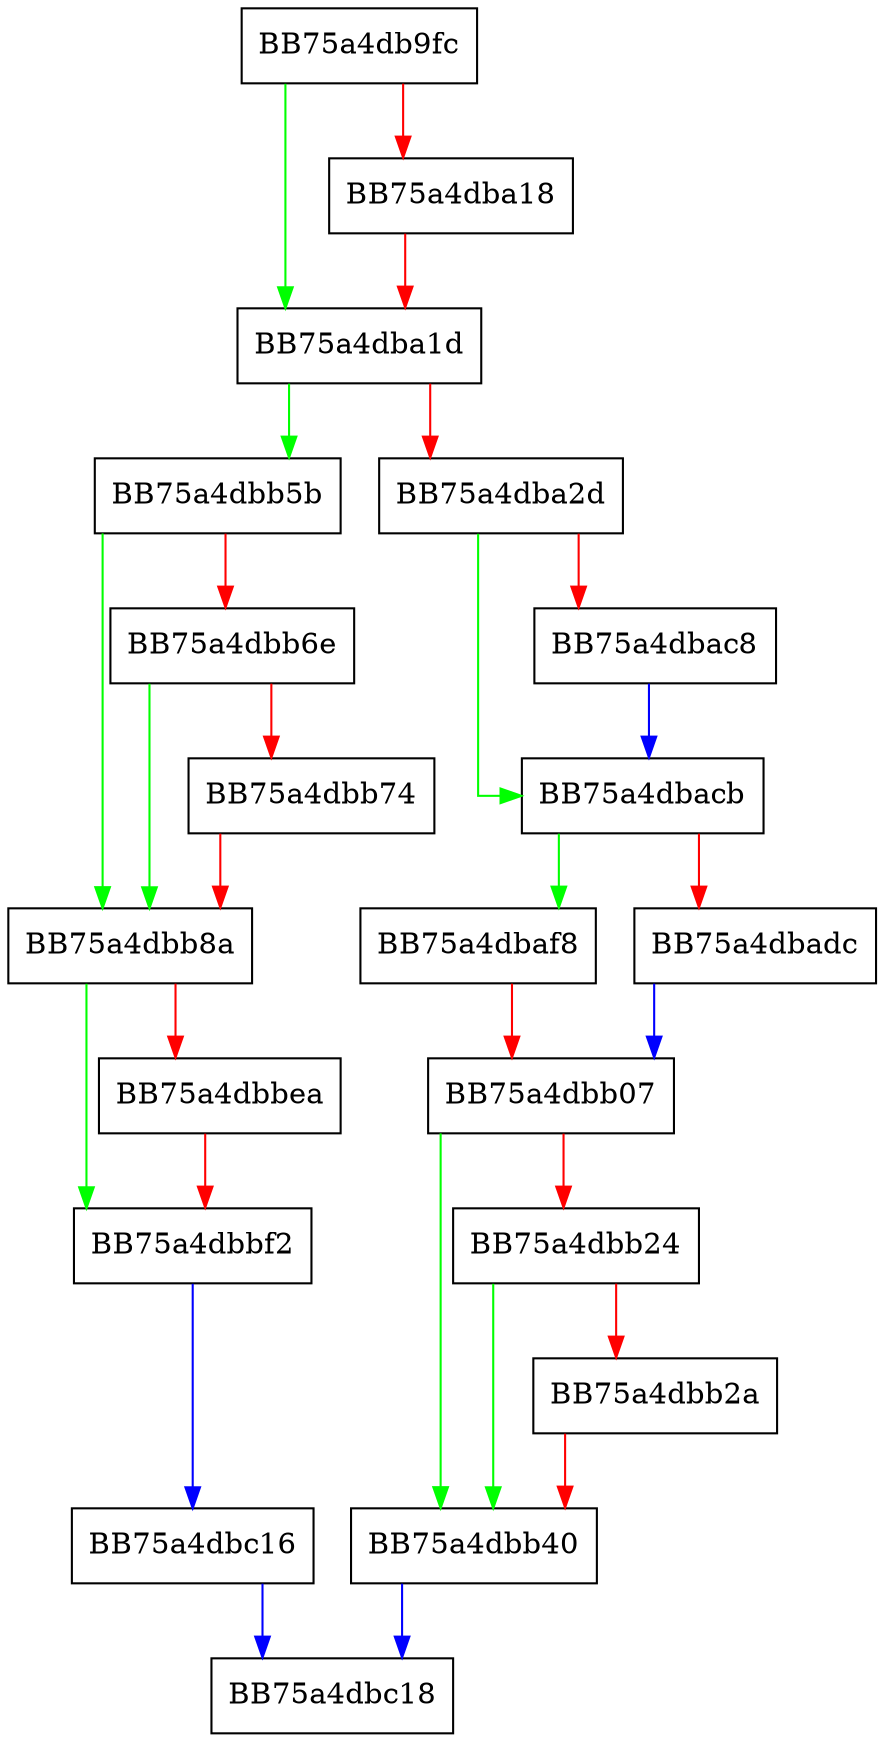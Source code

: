 digraph CreateInstance {
  node [shape="box"];
  graph [splines=ortho];
  BB75a4db9fc -> BB75a4dba1d [color="green"];
  BB75a4db9fc -> BB75a4dba18 [color="red"];
  BB75a4dba18 -> BB75a4dba1d [color="red"];
  BB75a4dba1d -> BB75a4dbb5b [color="green"];
  BB75a4dba1d -> BB75a4dba2d [color="red"];
  BB75a4dba2d -> BB75a4dbacb [color="green"];
  BB75a4dba2d -> BB75a4dbac8 [color="red"];
  BB75a4dbac8 -> BB75a4dbacb [color="blue"];
  BB75a4dbacb -> BB75a4dbaf8 [color="green"];
  BB75a4dbacb -> BB75a4dbadc [color="red"];
  BB75a4dbadc -> BB75a4dbb07 [color="blue"];
  BB75a4dbaf8 -> BB75a4dbb07 [color="red"];
  BB75a4dbb07 -> BB75a4dbb40 [color="green"];
  BB75a4dbb07 -> BB75a4dbb24 [color="red"];
  BB75a4dbb24 -> BB75a4dbb40 [color="green"];
  BB75a4dbb24 -> BB75a4dbb2a [color="red"];
  BB75a4dbb2a -> BB75a4dbb40 [color="red"];
  BB75a4dbb40 -> BB75a4dbc18 [color="blue"];
  BB75a4dbb5b -> BB75a4dbb8a [color="green"];
  BB75a4dbb5b -> BB75a4dbb6e [color="red"];
  BB75a4dbb6e -> BB75a4dbb8a [color="green"];
  BB75a4dbb6e -> BB75a4dbb74 [color="red"];
  BB75a4dbb74 -> BB75a4dbb8a [color="red"];
  BB75a4dbb8a -> BB75a4dbbf2 [color="green"];
  BB75a4dbb8a -> BB75a4dbbea [color="red"];
  BB75a4dbbea -> BB75a4dbbf2 [color="red"];
  BB75a4dbbf2 -> BB75a4dbc16 [color="blue"];
  BB75a4dbc16 -> BB75a4dbc18 [color="blue"];
}